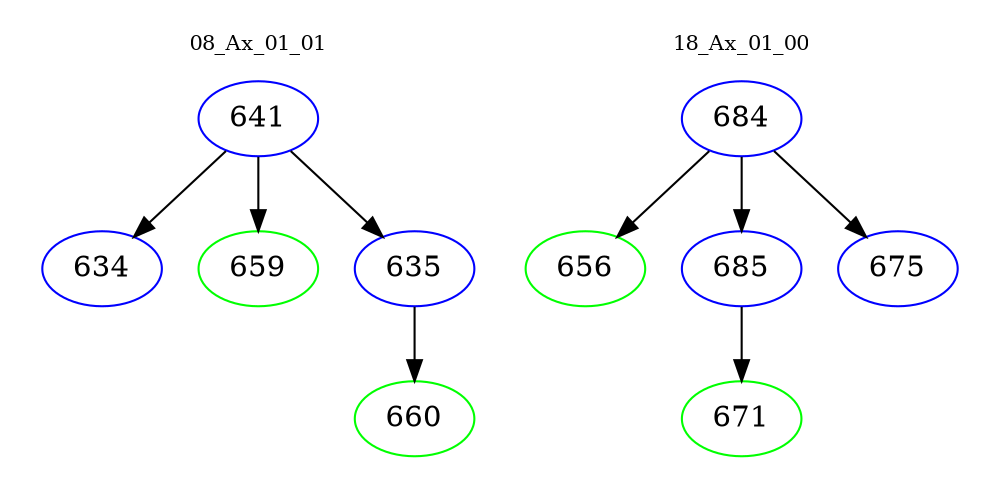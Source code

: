 digraph{
subgraph cluster_0 {
color = white
label = "08_Ax_01_01";
fontsize=10;
T0_641 [label="641", color="blue"]
T0_641 -> T0_634 [color="black"]
T0_634 [label="634", color="blue"]
T0_641 -> T0_659 [color="black"]
T0_659 [label="659", color="green"]
T0_641 -> T0_635 [color="black"]
T0_635 [label="635", color="blue"]
T0_635 -> T0_660 [color="black"]
T0_660 [label="660", color="green"]
}
subgraph cluster_1 {
color = white
label = "18_Ax_01_00";
fontsize=10;
T1_684 [label="684", color="blue"]
T1_684 -> T1_656 [color="black"]
T1_656 [label="656", color="green"]
T1_684 -> T1_685 [color="black"]
T1_685 [label="685", color="blue"]
T1_685 -> T1_671 [color="black"]
T1_671 [label="671", color="green"]
T1_684 -> T1_675 [color="black"]
T1_675 [label="675", color="blue"]
}
}
